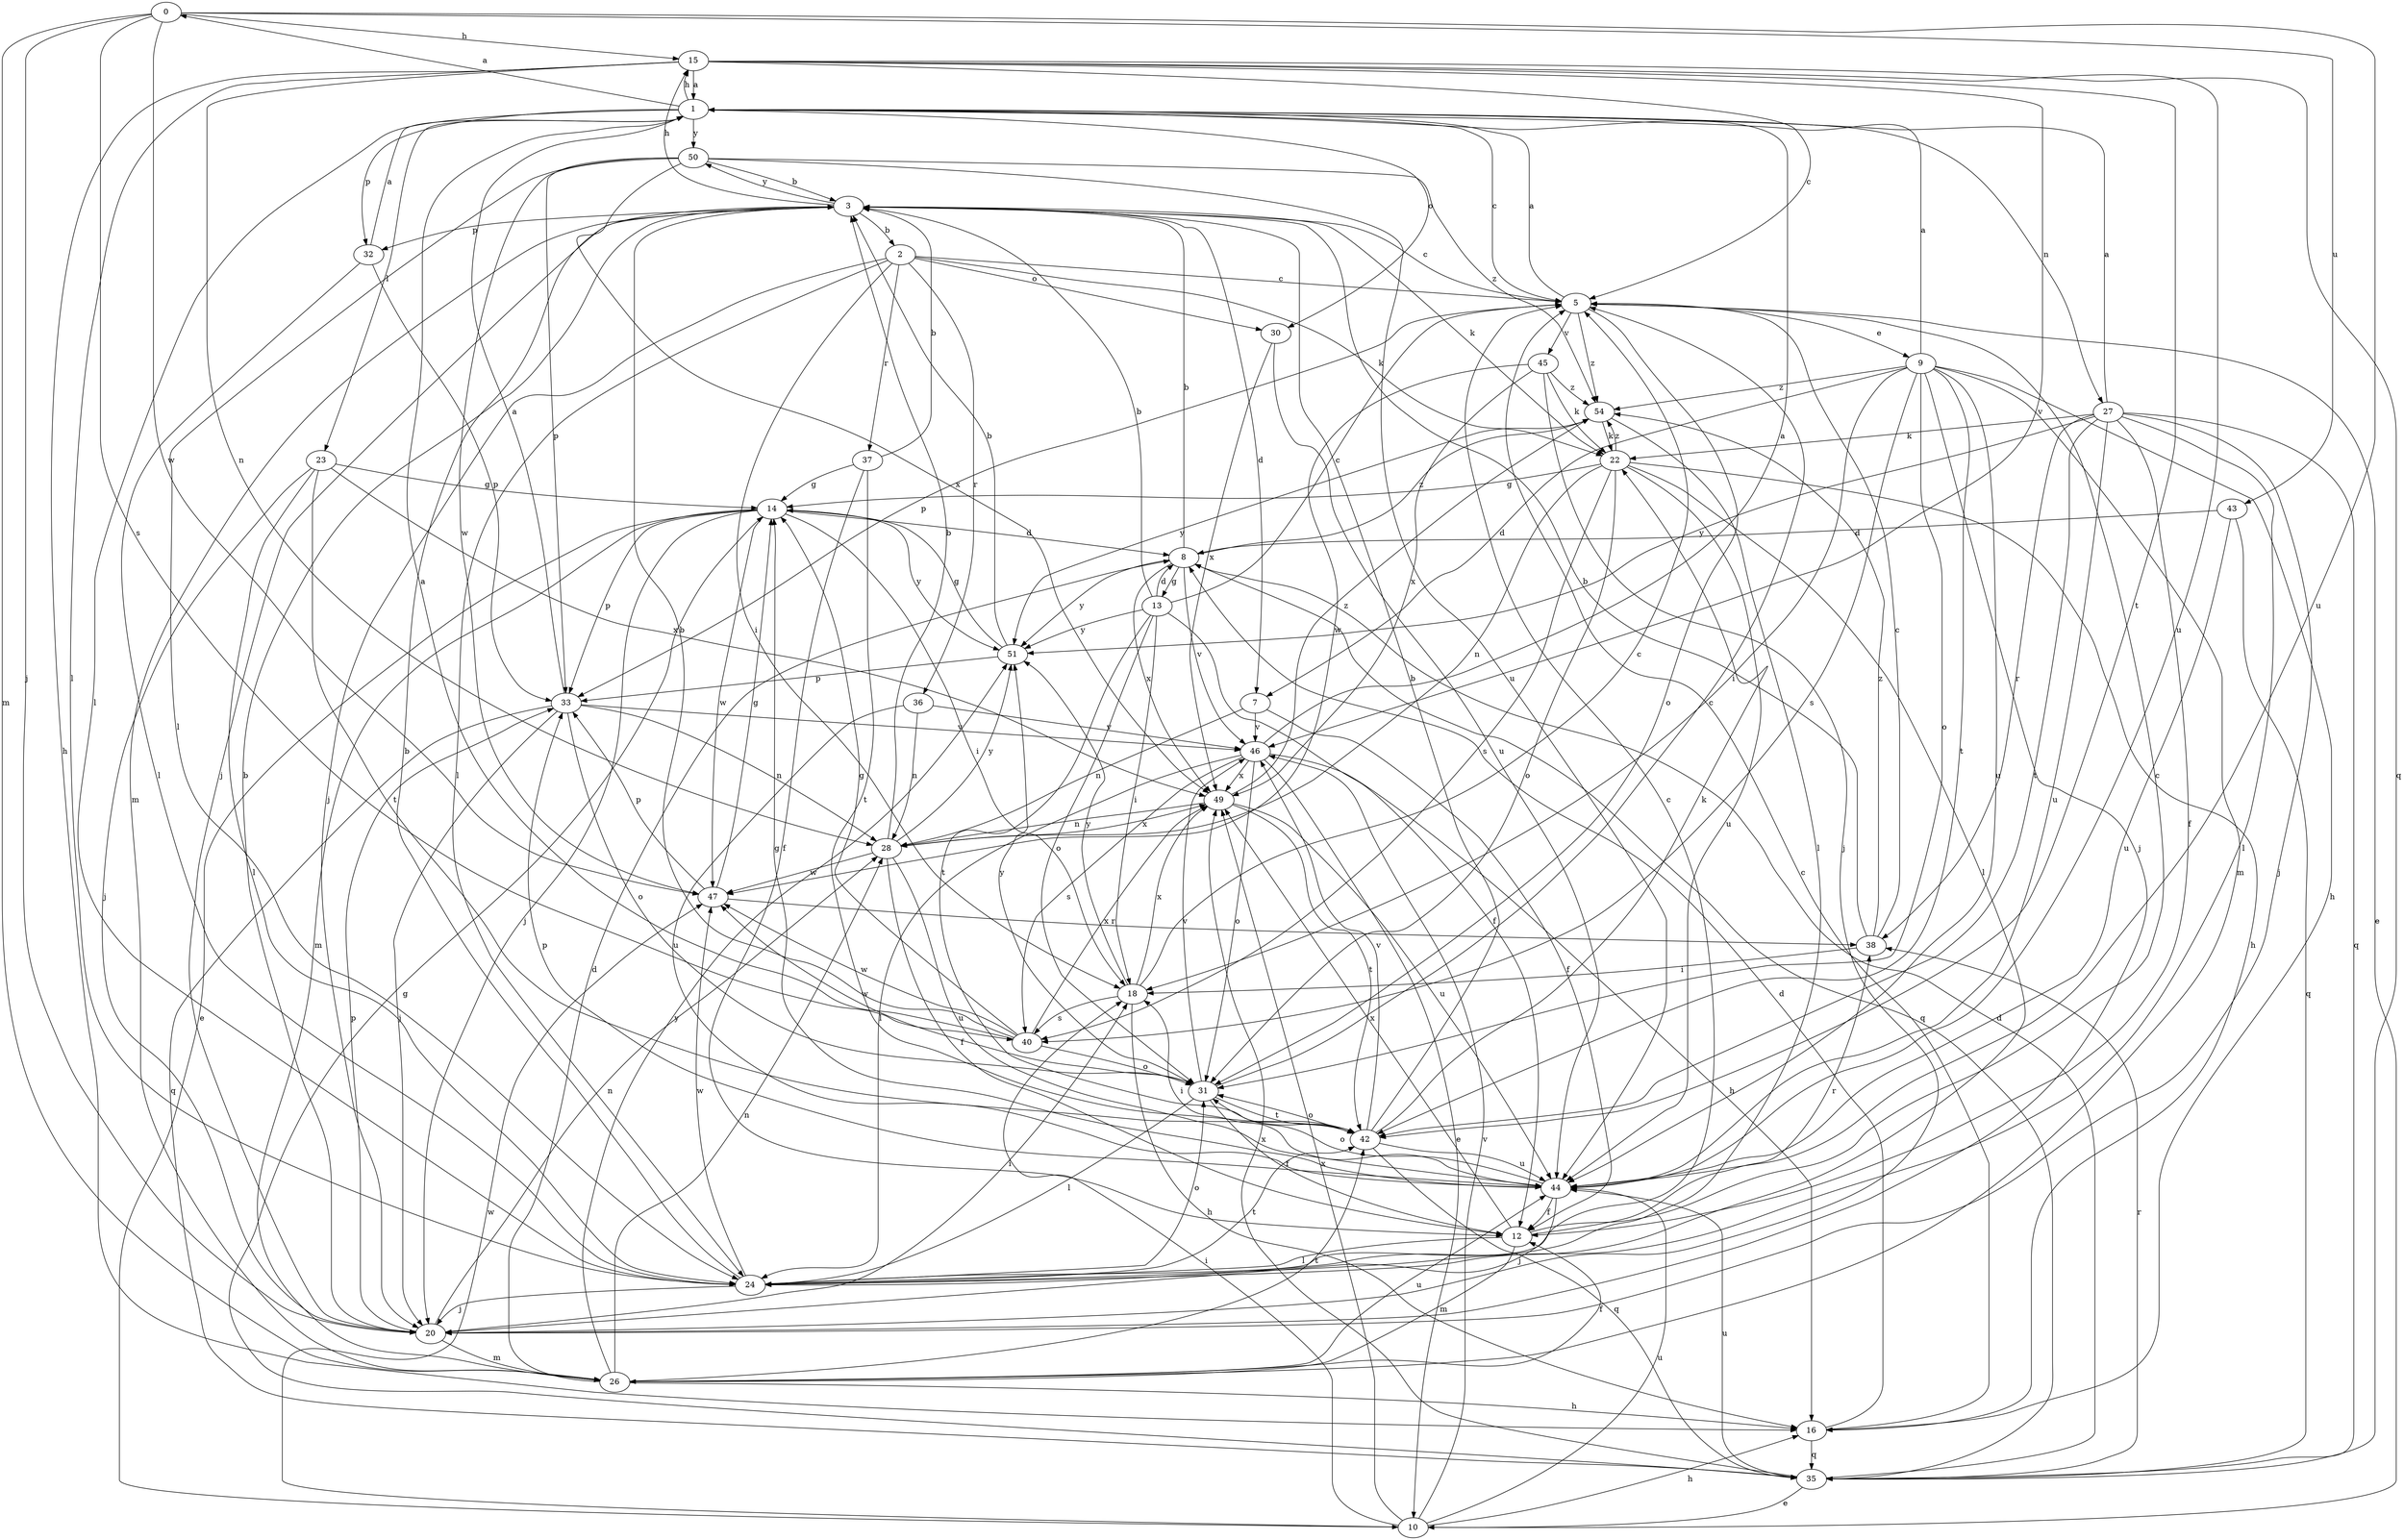 strict digraph  {
0;
1;
2;
3;
5;
7;
8;
9;
10;
12;
13;
14;
15;
16;
18;
20;
22;
23;
24;
26;
27;
28;
30;
31;
32;
33;
35;
36;
37;
38;
40;
42;
43;
44;
45;
46;
47;
49;
50;
51;
54;
0 -> 15  [label=h];
0 -> 20  [label=j];
0 -> 26  [label=m];
0 -> 40  [label=s];
0 -> 43  [label=u];
0 -> 44  [label=u];
0 -> 47  [label=w];
1 -> 0  [label=a];
1 -> 5  [label=c];
1 -> 15  [label=h];
1 -> 23  [label=l];
1 -> 24  [label=l];
1 -> 27  [label=n];
1 -> 30  [label=o];
1 -> 32  [label=p];
1 -> 50  [label=y];
2 -> 5  [label=c];
2 -> 18  [label=i];
2 -> 20  [label=j];
2 -> 22  [label=k];
2 -> 24  [label=l];
2 -> 30  [label=o];
2 -> 36  [label=r];
2 -> 37  [label=r];
3 -> 2  [label=b];
3 -> 5  [label=c];
3 -> 7  [label=d];
3 -> 15  [label=h];
3 -> 20  [label=j];
3 -> 22  [label=k];
3 -> 26  [label=m];
3 -> 32  [label=p];
3 -> 50  [label=y];
5 -> 1  [label=a];
5 -> 9  [label=e];
5 -> 10  [label=e];
5 -> 31  [label=o];
5 -> 33  [label=p];
5 -> 45  [label=v];
5 -> 54  [label=z];
7 -> 12  [label=f];
7 -> 28  [label=n];
7 -> 46  [label=v];
8 -> 3  [label=b];
8 -> 13  [label=g];
8 -> 35  [label=q];
8 -> 46  [label=v];
8 -> 49  [label=x];
8 -> 51  [label=y];
8 -> 54  [label=z];
9 -> 1  [label=a];
9 -> 7  [label=d];
9 -> 16  [label=h];
9 -> 18  [label=i];
9 -> 20  [label=j];
9 -> 26  [label=m];
9 -> 31  [label=o];
9 -> 40  [label=s];
9 -> 42  [label=t];
9 -> 44  [label=u];
9 -> 54  [label=z];
10 -> 16  [label=h];
10 -> 18  [label=i];
10 -> 44  [label=u];
10 -> 46  [label=v];
10 -> 47  [label=w];
10 -> 49  [label=x];
12 -> 5  [label=c];
12 -> 24  [label=l];
12 -> 26  [label=m];
12 -> 38  [label=r];
12 -> 49  [label=x];
13 -> 3  [label=b];
13 -> 5  [label=c];
13 -> 8  [label=d];
13 -> 12  [label=f];
13 -> 18  [label=i];
13 -> 31  [label=o];
13 -> 42  [label=t];
13 -> 51  [label=y];
14 -> 8  [label=d];
14 -> 10  [label=e];
14 -> 18  [label=i];
14 -> 20  [label=j];
14 -> 26  [label=m];
14 -> 33  [label=p];
14 -> 47  [label=w];
14 -> 51  [label=y];
15 -> 1  [label=a];
15 -> 5  [label=c];
15 -> 16  [label=h];
15 -> 24  [label=l];
15 -> 28  [label=n];
15 -> 35  [label=q];
15 -> 42  [label=t];
15 -> 44  [label=u];
15 -> 46  [label=v];
16 -> 5  [label=c];
16 -> 8  [label=d];
16 -> 35  [label=q];
18 -> 5  [label=c];
18 -> 16  [label=h];
18 -> 40  [label=s];
18 -> 49  [label=x];
18 -> 51  [label=y];
20 -> 3  [label=b];
20 -> 18  [label=i];
20 -> 26  [label=m];
20 -> 28  [label=n];
20 -> 33  [label=p];
22 -> 14  [label=g];
22 -> 16  [label=h];
22 -> 24  [label=l];
22 -> 28  [label=n];
22 -> 31  [label=o];
22 -> 40  [label=s];
22 -> 44  [label=u];
22 -> 54  [label=z];
23 -> 14  [label=g];
23 -> 20  [label=j];
23 -> 24  [label=l];
23 -> 42  [label=t];
23 -> 49  [label=x];
24 -> 3  [label=b];
24 -> 5  [label=c];
24 -> 20  [label=j];
24 -> 31  [label=o];
24 -> 42  [label=t];
24 -> 47  [label=w];
26 -> 8  [label=d];
26 -> 12  [label=f];
26 -> 16  [label=h];
26 -> 28  [label=n];
26 -> 42  [label=t];
26 -> 44  [label=u];
26 -> 51  [label=y];
27 -> 1  [label=a];
27 -> 12  [label=f];
27 -> 20  [label=j];
27 -> 22  [label=k];
27 -> 24  [label=l];
27 -> 35  [label=q];
27 -> 38  [label=r];
27 -> 42  [label=t];
27 -> 44  [label=u];
27 -> 51  [label=y];
28 -> 3  [label=b];
28 -> 12  [label=f];
28 -> 44  [label=u];
28 -> 47  [label=w];
28 -> 49  [label=x];
28 -> 51  [label=y];
30 -> 44  [label=u];
30 -> 49  [label=x];
31 -> 5  [label=c];
31 -> 12  [label=f];
31 -> 24  [label=l];
31 -> 42  [label=t];
31 -> 46  [label=v];
31 -> 47  [label=w];
31 -> 51  [label=y];
32 -> 1  [label=a];
32 -> 24  [label=l];
32 -> 33  [label=p];
33 -> 1  [label=a];
33 -> 20  [label=j];
33 -> 28  [label=n];
33 -> 31  [label=o];
33 -> 35  [label=q];
33 -> 46  [label=v];
35 -> 8  [label=d];
35 -> 10  [label=e];
35 -> 14  [label=g];
35 -> 38  [label=r];
35 -> 44  [label=u];
35 -> 49  [label=x];
36 -> 28  [label=n];
36 -> 44  [label=u];
36 -> 46  [label=v];
37 -> 3  [label=b];
37 -> 12  [label=f];
37 -> 14  [label=g];
37 -> 42  [label=t];
38 -> 3  [label=b];
38 -> 5  [label=c];
38 -> 18  [label=i];
38 -> 54  [label=z];
40 -> 1  [label=a];
40 -> 3  [label=b];
40 -> 14  [label=g];
40 -> 31  [label=o];
40 -> 47  [label=w];
40 -> 49  [label=x];
42 -> 3  [label=b];
42 -> 22  [label=k];
42 -> 31  [label=o];
42 -> 35  [label=q];
42 -> 44  [label=u];
42 -> 46  [label=v];
43 -> 8  [label=d];
43 -> 35  [label=q];
43 -> 44  [label=u];
44 -> 12  [label=f];
44 -> 14  [label=g];
44 -> 18  [label=i];
44 -> 20  [label=j];
44 -> 31  [label=o];
44 -> 33  [label=p];
45 -> 20  [label=j];
45 -> 22  [label=k];
45 -> 47  [label=w];
45 -> 49  [label=x];
45 -> 54  [label=z];
46 -> 1  [label=a];
46 -> 10  [label=e];
46 -> 16  [label=h];
46 -> 24  [label=l];
46 -> 31  [label=o];
46 -> 40  [label=s];
46 -> 49  [label=x];
47 -> 14  [label=g];
47 -> 33  [label=p];
47 -> 38  [label=r];
49 -> 28  [label=n];
49 -> 42  [label=t];
49 -> 44  [label=u];
49 -> 54  [label=z];
50 -> 3  [label=b];
50 -> 24  [label=l];
50 -> 33  [label=p];
50 -> 44  [label=u];
50 -> 47  [label=w];
50 -> 49  [label=x];
50 -> 54  [label=z];
51 -> 3  [label=b];
51 -> 14  [label=g];
51 -> 33  [label=p];
54 -> 22  [label=k];
54 -> 24  [label=l];
54 -> 51  [label=y];
}

